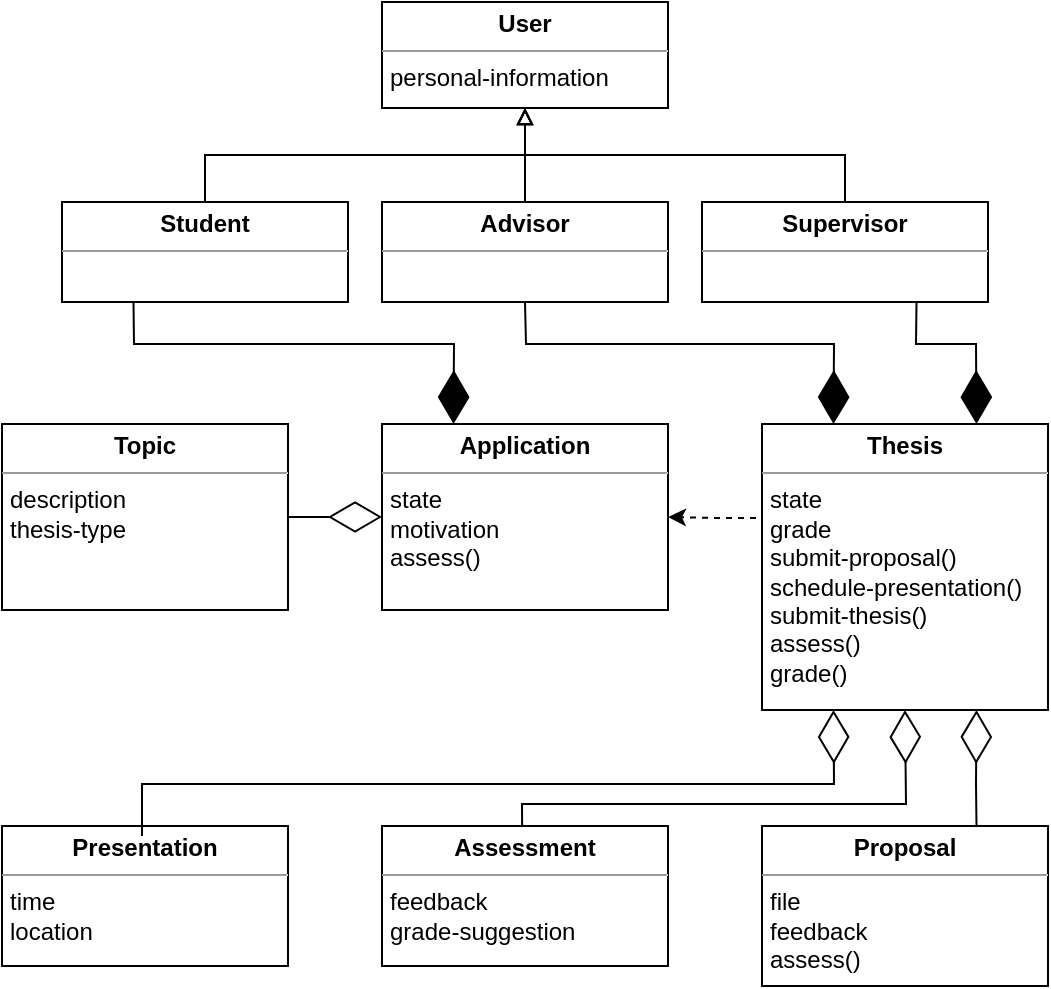 <mxfile version="24.7.17">
  <diagram name="Page-1" id="c4acf3e9-155e-7222-9cf6-157b1a14988f">
    <mxGraphModel dx="1711" dy="790" grid="1" gridSize="10" guides="1" tooltips="1" connect="1" arrows="1" fold="1" page="1" pageScale="1" pageWidth="850" pageHeight="1100" background="none" math="0" shadow="0">
      <root>
        <mxCell id="0" />
        <mxCell id="1" parent="0" />
        <mxCell id="QdO0fPRtk3mEZKDKFILt-8" style="edgeStyle=orthogonalEdgeStyle;rounded=0;orthogonalLoop=1;jettySize=auto;html=1;exitX=0.5;exitY=0;exitDx=0;exitDy=0;entryX=0.5;entryY=1;entryDx=0;entryDy=0;endArrow=block;endFill=0;" parent="1" source="5d2195bd80daf111-18" target="QdO0fPRtk3mEZKDKFILt-7" edge="1">
          <mxGeometry relative="1" as="geometry" />
        </mxCell>
        <mxCell id="5d2195bd80daf111-18" value="&lt;p style=&quot;margin:0px;margin-top:4px;text-align:center;&quot;&gt;&lt;b&gt;Student&lt;/b&gt;&lt;/p&gt;&lt;hr size=&quot;1&quot;&gt;&lt;p style=&quot;margin:0px;margin-left:4px;&quot;&gt;&lt;br&gt;&lt;/p&gt;" style="verticalAlign=top;align=left;overflow=fill;fontSize=12;fontFamily=Helvetica;html=1;rounded=0;shadow=0;comic=0;labelBackgroundColor=none;strokeWidth=1" parent="1" vertex="1">
          <mxGeometry x="410" y="139" width="143" height="50" as="geometry" />
        </mxCell>
        <mxCell id="QdO0fPRtk3mEZKDKFILt-9" style="edgeStyle=orthogonalEdgeStyle;rounded=0;orthogonalLoop=1;jettySize=auto;html=1;exitX=0.5;exitY=0;exitDx=0;exitDy=0;entryX=0.5;entryY=1;entryDx=0;entryDy=0;endArrow=block;endFill=0;" parent="1" source="QdO0fPRtk3mEZKDKFILt-1" edge="1" target="QdO0fPRtk3mEZKDKFILt-7">
          <mxGeometry relative="1" as="geometry">
            <mxPoint x="665" y="52" as="targetPoint" />
          </mxGeometry>
        </mxCell>
        <mxCell id="QdO0fPRtk3mEZKDKFILt-1" value="&lt;p style=&quot;margin:0px;margin-top:4px;text-align:center;&quot;&gt;&lt;b&gt;Advisor&lt;/b&gt;&lt;/p&gt;&lt;hr size=&quot;1&quot;&gt;&lt;p style=&quot;margin:0px;margin-left:4px;&quot;&gt;&lt;br&gt;&lt;/p&gt;" style="verticalAlign=top;align=left;overflow=fill;fontSize=12;fontFamily=Helvetica;html=1;rounded=0;shadow=0;comic=0;labelBackgroundColor=none;strokeWidth=1" parent="1" vertex="1">
          <mxGeometry x="570" y="139" width="143" height="50" as="geometry" />
        </mxCell>
        <mxCell id="QdO0fPRtk3mEZKDKFILt-10" style="edgeStyle=orthogonalEdgeStyle;rounded=0;orthogonalLoop=1;jettySize=auto;html=1;exitX=0.5;exitY=0;exitDx=0;exitDy=0;entryX=0.5;entryY=1;entryDx=0;entryDy=0;endArrow=block;endFill=0;" parent="1" source="QdO0fPRtk3mEZKDKFILt-2" target="QdO0fPRtk3mEZKDKFILt-7" edge="1">
          <mxGeometry relative="1" as="geometry" />
        </mxCell>
        <mxCell id="QdO0fPRtk3mEZKDKFILt-2" value="&lt;p style=&quot;margin:0px;margin-top:4px;text-align:center;&quot;&gt;&lt;b&gt;Supervisor&lt;/b&gt;&lt;/p&gt;&lt;hr size=&quot;1&quot;&gt;&lt;p style=&quot;margin:0px;margin-left:4px;&quot;&gt;&lt;br&gt;&lt;/p&gt;" style="verticalAlign=top;align=left;overflow=fill;fontSize=12;fontFamily=Helvetica;html=1;rounded=0;shadow=0;comic=0;labelBackgroundColor=none;strokeWidth=1" parent="1" vertex="1">
          <mxGeometry x="730" y="139" width="143" height="50" as="geometry" />
        </mxCell>
        <mxCell id="QdO0fPRtk3mEZKDKFILt-3" value="&lt;p style=&quot;margin:0px;margin-top:4px;text-align:center;&quot;&gt;&lt;b&gt;Topic&lt;/b&gt;&lt;/p&gt;&lt;hr size=&quot;1&quot;&gt;&lt;p style=&quot;margin:0px;margin-left:4px;&quot;&gt;description&lt;/p&gt;&lt;p style=&quot;margin:0px;margin-left:4px;&quot;&gt;thesis-type&lt;/p&gt;" style="verticalAlign=top;align=left;overflow=fill;fontSize=12;fontFamily=Helvetica;html=1;rounded=0;shadow=0;comic=0;labelBackgroundColor=none;strokeWidth=1" parent="1" vertex="1">
          <mxGeometry x="380" y="250" width="143" height="93" as="geometry" />
        </mxCell>
        <mxCell id="QdO0fPRtk3mEZKDKFILt-25" style="edgeStyle=orthogonalEdgeStyle;rounded=0;orthogonalLoop=1;jettySize=auto;html=1;exitX=0.021;exitY=0.329;exitDx=0;exitDy=0;entryX=1;entryY=0.5;entryDx=0;entryDy=0;dashed=1;exitPerimeter=0;" parent="1" source="QdO0fPRtk3mEZKDKFILt-5" target="QdO0fPRtk3mEZKDKFILt-4" edge="1">
          <mxGeometry relative="1" as="geometry" />
        </mxCell>
        <mxCell id="QdO0fPRtk3mEZKDKFILt-4" value="&lt;p style=&quot;margin:0px;margin-top:4px;text-align:center;&quot;&gt;&lt;b&gt;Application&lt;/b&gt;&lt;/p&gt;&lt;hr size=&quot;1&quot;&gt;&lt;p style=&quot;margin:0px;margin-left:4px;&quot;&gt;state&lt;/p&gt;&lt;p style=&quot;margin:0px;margin-left:4px;&quot;&gt;motivation&lt;br&gt;assess()&lt;/p&gt;" style="verticalAlign=top;align=left;overflow=fill;fontSize=12;fontFamily=Helvetica;html=1;rounded=0;shadow=0;comic=0;labelBackgroundColor=none;strokeWidth=1" parent="1" vertex="1">
          <mxGeometry x="570" y="250" width="143" height="93" as="geometry" />
        </mxCell>
        <mxCell id="QdO0fPRtk3mEZKDKFILt-5" value="&lt;p style=&quot;margin:0px;margin-top:4px;text-align:center;&quot;&gt;&lt;b&gt;Thesis&lt;/b&gt;&lt;/p&gt;&lt;hr size=&quot;1&quot;&gt;&lt;p style=&quot;margin:0px;margin-left:4px;&quot;&gt;state&lt;/p&gt;&lt;p style=&quot;margin:0px;margin-left:4px;&quot;&gt;grade&lt;/p&gt;&lt;p style=&quot;margin:0px;margin-left:4px;&quot;&gt;submit-proposal()&lt;br&gt;&lt;/p&gt;&lt;p style=&quot;margin:0px;margin-left:4px;&quot;&gt;schedule-presentation()&lt;/p&gt;&lt;p style=&quot;margin:0px;margin-left:4px;&quot;&gt;submit-thesis()&lt;/p&gt;&lt;p style=&quot;margin:0px;margin-left:4px;&quot;&gt;assess()&lt;/p&gt;&lt;p style=&quot;margin:0px;margin-left:4px;&quot;&gt;grade()&lt;/p&gt;" style="verticalAlign=top;align=left;overflow=fill;fontSize=12;fontFamily=Helvetica;html=1;rounded=0;shadow=0;comic=0;labelBackgroundColor=none;strokeWidth=1" parent="1" vertex="1">
          <mxGeometry x="760" y="250" width="143" height="143" as="geometry" />
        </mxCell>
        <mxCell id="QdO0fPRtk3mEZKDKFILt-6" value="&lt;p style=&quot;margin:0px;margin-top:4px;text-align:center;&quot;&gt;&lt;b&gt;Presentation&lt;/b&gt;&lt;/p&gt;&lt;hr size=&quot;1&quot;&gt;&lt;p style=&quot;margin:0px;margin-left:4px;&quot;&gt;time&lt;/p&gt;&lt;p style=&quot;margin:0px;margin-left:4px;&quot;&gt;location&lt;/p&gt;" style="verticalAlign=top;align=left;overflow=fill;fontSize=12;fontFamily=Helvetica;html=1;rounded=0;shadow=0;comic=0;labelBackgroundColor=none;strokeWidth=1" parent="1" vertex="1">
          <mxGeometry x="380" y="451" width="143" height="70" as="geometry" />
        </mxCell>
        <mxCell id="QdO0fPRtk3mEZKDKFILt-7" value="&lt;p style=&quot;margin:0px;margin-top:4px;text-align:center;&quot;&gt;&lt;b&gt;User&lt;/b&gt;&lt;/p&gt;&lt;hr size=&quot;1&quot;&gt;&lt;p style=&quot;margin:0px;margin-left:4px;&quot;&gt;personal-information&lt;/p&gt;" style="verticalAlign=top;align=left;overflow=fill;fontSize=12;fontFamily=Helvetica;html=1;rounded=0;shadow=0;comic=0;labelBackgroundColor=none;strokeWidth=1" parent="1" vertex="1">
          <mxGeometry x="570" y="39" width="143" height="53" as="geometry" />
        </mxCell>
        <mxCell id="QdO0fPRtk3mEZKDKFILt-13" value="&lt;p style=&quot;margin:0px;margin-top:4px;text-align:center;&quot;&gt;&lt;b&gt;Assessment&lt;/b&gt;&lt;/p&gt;&lt;hr size=&quot;1&quot;&gt;&lt;p style=&quot;margin:0px;margin-left:4px;&quot;&gt;feedback&lt;/p&gt;&lt;p style=&quot;margin:0px;margin-left:4px;&quot;&gt;grade-suggestion&lt;/p&gt;" style="verticalAlign=top;align=left;overflow=fill;fontSize=12;fontFamily=Helvetica;html=1;rounded=0;shadow=0;comic=0;labelBackgroundColor=none;strokeWidth=1" parent="1" vertex="1">
          <mxGeometry x="570" y="451" width="143" height="70" as="geometry" />
        </mxCell>
        <mxCell id="QdO0fPRtk3mEZKDKFILt-14" value="&lt;p style=&quot;margin:0px;margin-top:4px;text-align:center;&quot;&gt;&lt;b&gt;Proposal&lt;/b&gt;&lt;/p&gt;&lt;hr size=&quot;1&quot;&gt;&lt;p style=&quot;margin:0px;margin-left:4px;&quot;&gt;file&lt;/p&gt;&lt;p style=&quot;margin:0px;margin-left:4px;&quot;&gt;feedback&lt;/p&gt;&lt;p style=&quot;margin:0px;margin-left:4px;&quot;&gt;assess()&lt;/p&gt;" style="verticalAlign=top;align=left;overflow=fill;fontSize=12;fontFamily=Helvetica;html=1;rounded=0;shadow=0;comic=0;labelBackgroundColor=none;strokeWidth=1" parent="1" vertex="1">
          <mxGeometry x="760" y="451" width="143" height="80" as="geometry" />
        </mxCell>
        <mxCell id="QdO0fPRtk3mEZKDKFILt-15" value="" style="endArrow=diamondThin;endFill=0;endSize=24;html=1;rounded=0;entryX=0.25;entryY=1;entryDx=0;entryDy=0;" parent="1" target="QdO0fPRtk3mEZKDKFILt-5" edge="1">
          <mxGeometry width="160" relative="1" as="geometry">
            <mxPoint x="450" y="456" as="sourcePoint" />
            <mxPoint x="610" y="460" as="targetPoint" />
            <Array as="points">
              <mxPoint x="450" y="430" />
              <mxPoint x="796" y="430" />
            </Array>
          </mxGeometry>
        </mxCell>
        <mxCell id="QdO0fPRtk3mEZKDKFILt-16" value="" style="endArrow=diamondThin;endFill=0;endSize=24;html=1;rounded=0;exitX=0.75;exitY=0;exitDx=0;exitDy=0;entryX=0.75;entryY=1;entryDx=0;entryDy=0;" parent="1" source="QdO0fPRtk3mEZKDKFILt-14" target="QdO0fPRtk3mEZKDKFILt-5" edge="1">
          <mxGeometry width="160" relative="1" as="geometry">
            <mxPoint x="900" y="493" as="sourcePoint" />
            <mxPoint x="985" y="360" as="targetPoint" />
            <Array as="points">
              <mxPoint x="867" y="430" />
            </Array>
          </mxGeometry>
        </mxCell>
        <mxCell id="QdO0fPRtk3mEZKDKFILt-17" value="" style="endArrow=diamondThin;endFill=0;endSize=24;html=1;rounded=0;entryX=0.5;entryY=1;entryDx=0;entryDy=0;exitX=0.49;exitY=0.006;exitDx=0;exitDy=0;exitPerimeter=0;" parent="1" source="QdO0fPRtk3mEZKDKFILt-13" target="QdO0fPRtk3mEZKDKFILt-5" edge="1">
          <mxGeometry width="160" relative="1" as="geometry">
            <mxPoint x="700" y="483" as="sourcePoint" />
            <mxPoint x="785" y="350" as="targetPoint" />
            <Array as="points">
              <mxPoint x="640" y="440" />
              <mxPoint x="832" y="440" />
            </Array>
          </mxGeometry>
        </mxCell>
        <mxCell id="QdO0fPRtk3mEZKDKFILt-21" value="" style="endArrow=diamondThin;endFill=1;endSize=24;html=1;rounded=0;exitX=0.5;exitY=1;exitDx=0;exitDy=0;entryX=0.25;entryY=0;entryDx=0;entryDy=0;" parent="1" source="QdO0fPRtk3mEZKDKFILt-1" target="QdO0fPRtk3mEZKDKFILt-5" edge="1">
          <mxGeometry width="160" relative="1" as="geometry">
            <mxPoint x="660" y="203" as="sourcePoint" />
            <mxPoint x="665" y="250" as="targetPoint" />
            <Array as="points">
              <mxPoint x="642" y="210" />
              <mxPoint x="796" y="210" />
            </Array>
          </mxGeometry>
        </mxCell>
        <mxCell id="QdO0fPRtk3mEZKDKFILt-22" value="" style="endArrow=diamondThin;endFill=1;endSize=24;html=1;rounded=0;entryX=0.75;entryY=0;entryDx=0;entryDy=0;exitX=0.75;exitY=1;exitDx=0;exitDy=0;" parent="1" target="QdO0fPRtk3mEZKDKFILt-5" edge="1" source="QdO0fPRtk3mEZKDKFILt-2">
          <mxGeometry width="160" relative="1" as="geometry">
            <mxPoint x="875" y="190" as="sourcePoint" />
            <mxPoint x="712.5" y="240" as="targetPoint" />
            <Array as="points">
              <mxPoint x="837" y="210" />
              <mxPoint x="867" y="210" />
            </Array>
          </mxGeometry>
        </mxCell>
        <mxCell id="QdO0fPRtk3mEZKDKFILt-23" value="" style="endArrow=diamondThin;endFill=0;endSize=24;html=1;rounded=0;exitX=1;exitY=0.5;exitDx=0;exitDy=0;entryX=0;entryY=0.5;entryDx=0;entryDy=0;" parent="1" source="QdO0fPRtk3mEZKDKFILt-3" target="QdO0fPRtk3mEZKDKFILt-4" edge="1">
          <mxGeometry width="160" relative="1" as="geometry">
            <mxPoint x="497" y="406" as="sourcePoint" />
            <mxPoint x="657" y="406" as="targetPoint" />
          </mxGeometry>
        </mxCell>
        <mxCell id="QdO0fPRtk3mEZKDKFILt-24" value="" style="endArrow=diamondThin;endFill=1;endSize=24;html=1;rounded=0;exitX=0.25;exitY=1;exitDx=0;exitDy=0;entryX=0.25;entryY=0;entryDx=0;entryDy=0;" parent="1" source="5d2195bd80daf111-18" target="QdO0fPRtk3mEZKDKFILt-4" edge="1">
          <mxGeometry width="160" relative="1" as="geometry">
            <mxPoint x="340" y="250" as="sourcePoint" />
            <mxPoint x="500" y="250" as="targetPoint" />
            <Array as="points">
              <mxPoint x="446" y="210" />
              <mxPoint x="606" y="210" />
            </Array>
          </mxGeometry>
        </mxCell>
      </root>
    </mxGraphModel>
  </diagram>
</mxfile>
